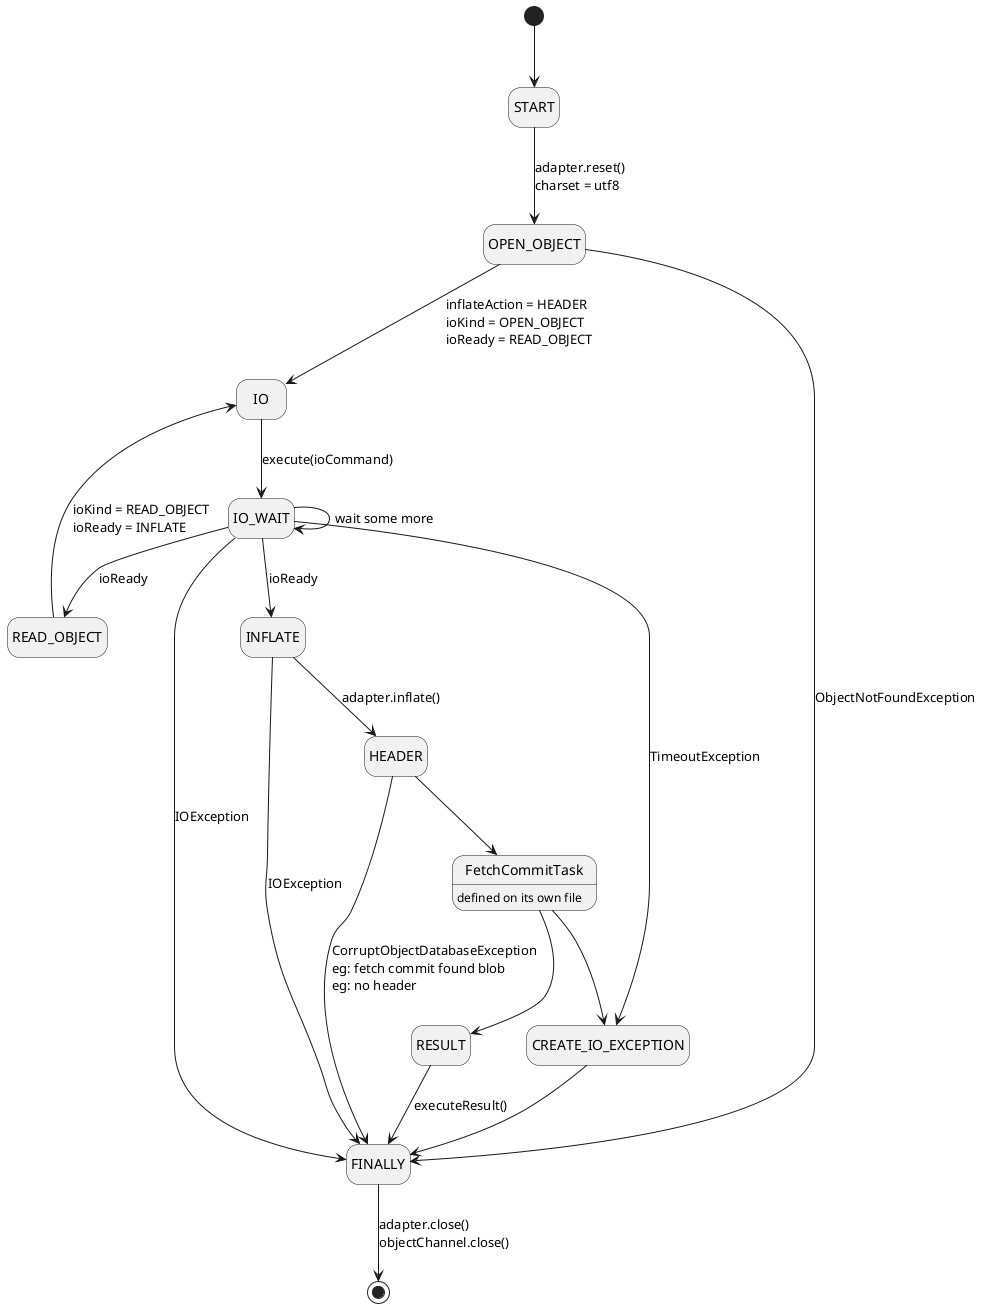 '
' Copyright (C) 2020-2022 Objectos Software LTDA.
'
' Licensed under the Apache License, Version 2.0 (the "License");
' you may not use this file except in compliance with the License.
' You may obtain a copy of the License at
'
' http://www.apache.org/licenses/LICENSE-2.0
'
' Unless required by applicable law or agreed to in writing, software
' distributed under the License is distributed on an "AS IS" BASIS,
' WITHOUT WARRANTIES OR CONDITIONS OF ANY KIND, either express or implied.
' See the License for the specific language governing permissions and
' limitations under the License.
'

@startuml

hide empty description
skinparam shadowing false

[*] --> START

CREATE_IO_EXCEPTION --> FINALLY

FetchCommitTask : defined on its own file
FetchCommitTask --> CREATE_IO_EXCEPTION
FetchCommitTask --> RESULT

FINALLY --> [*] : adapter.close()\lobjectChannel.close()

HEADER --> FetchCommitTask
HEADER --> FINALLY : CorruptObjectDatabaseException\leg: fetch commit found blob\leg: no header

INFLATE --> HEADER : adapter.inflate()
INFLATE --> FINALLY : IOException

IO --> IO_WAIT : execute(ioCommand)

IO_WAIT --> INFLATE : ioReady
IO_WAIT --> READ_OBJECT : ioReady
IO_WAIT --> FINALLY : IOException
IO_WAIT --> CREATE_IO_EXCEPTION : TimeoutException
IO_WAIT --> IO_WAIT : wait some more

OPEN_OBJECT --> IO : inflateAction = HEADER\lioKind = OPEN_OBJECT\lioReady = READ_OBJECT
OPEN_OBJECT --> FINALLY : ObjectNotFoundException

READ_OBJECT --> IO : ioKind = READ_OBJECT\lioReady = INFLATE

RESULT --> FINALLY : executeResult()

START --> OPEN_OBJECT : adapter.reset()\lcharset = utf8

@enduml